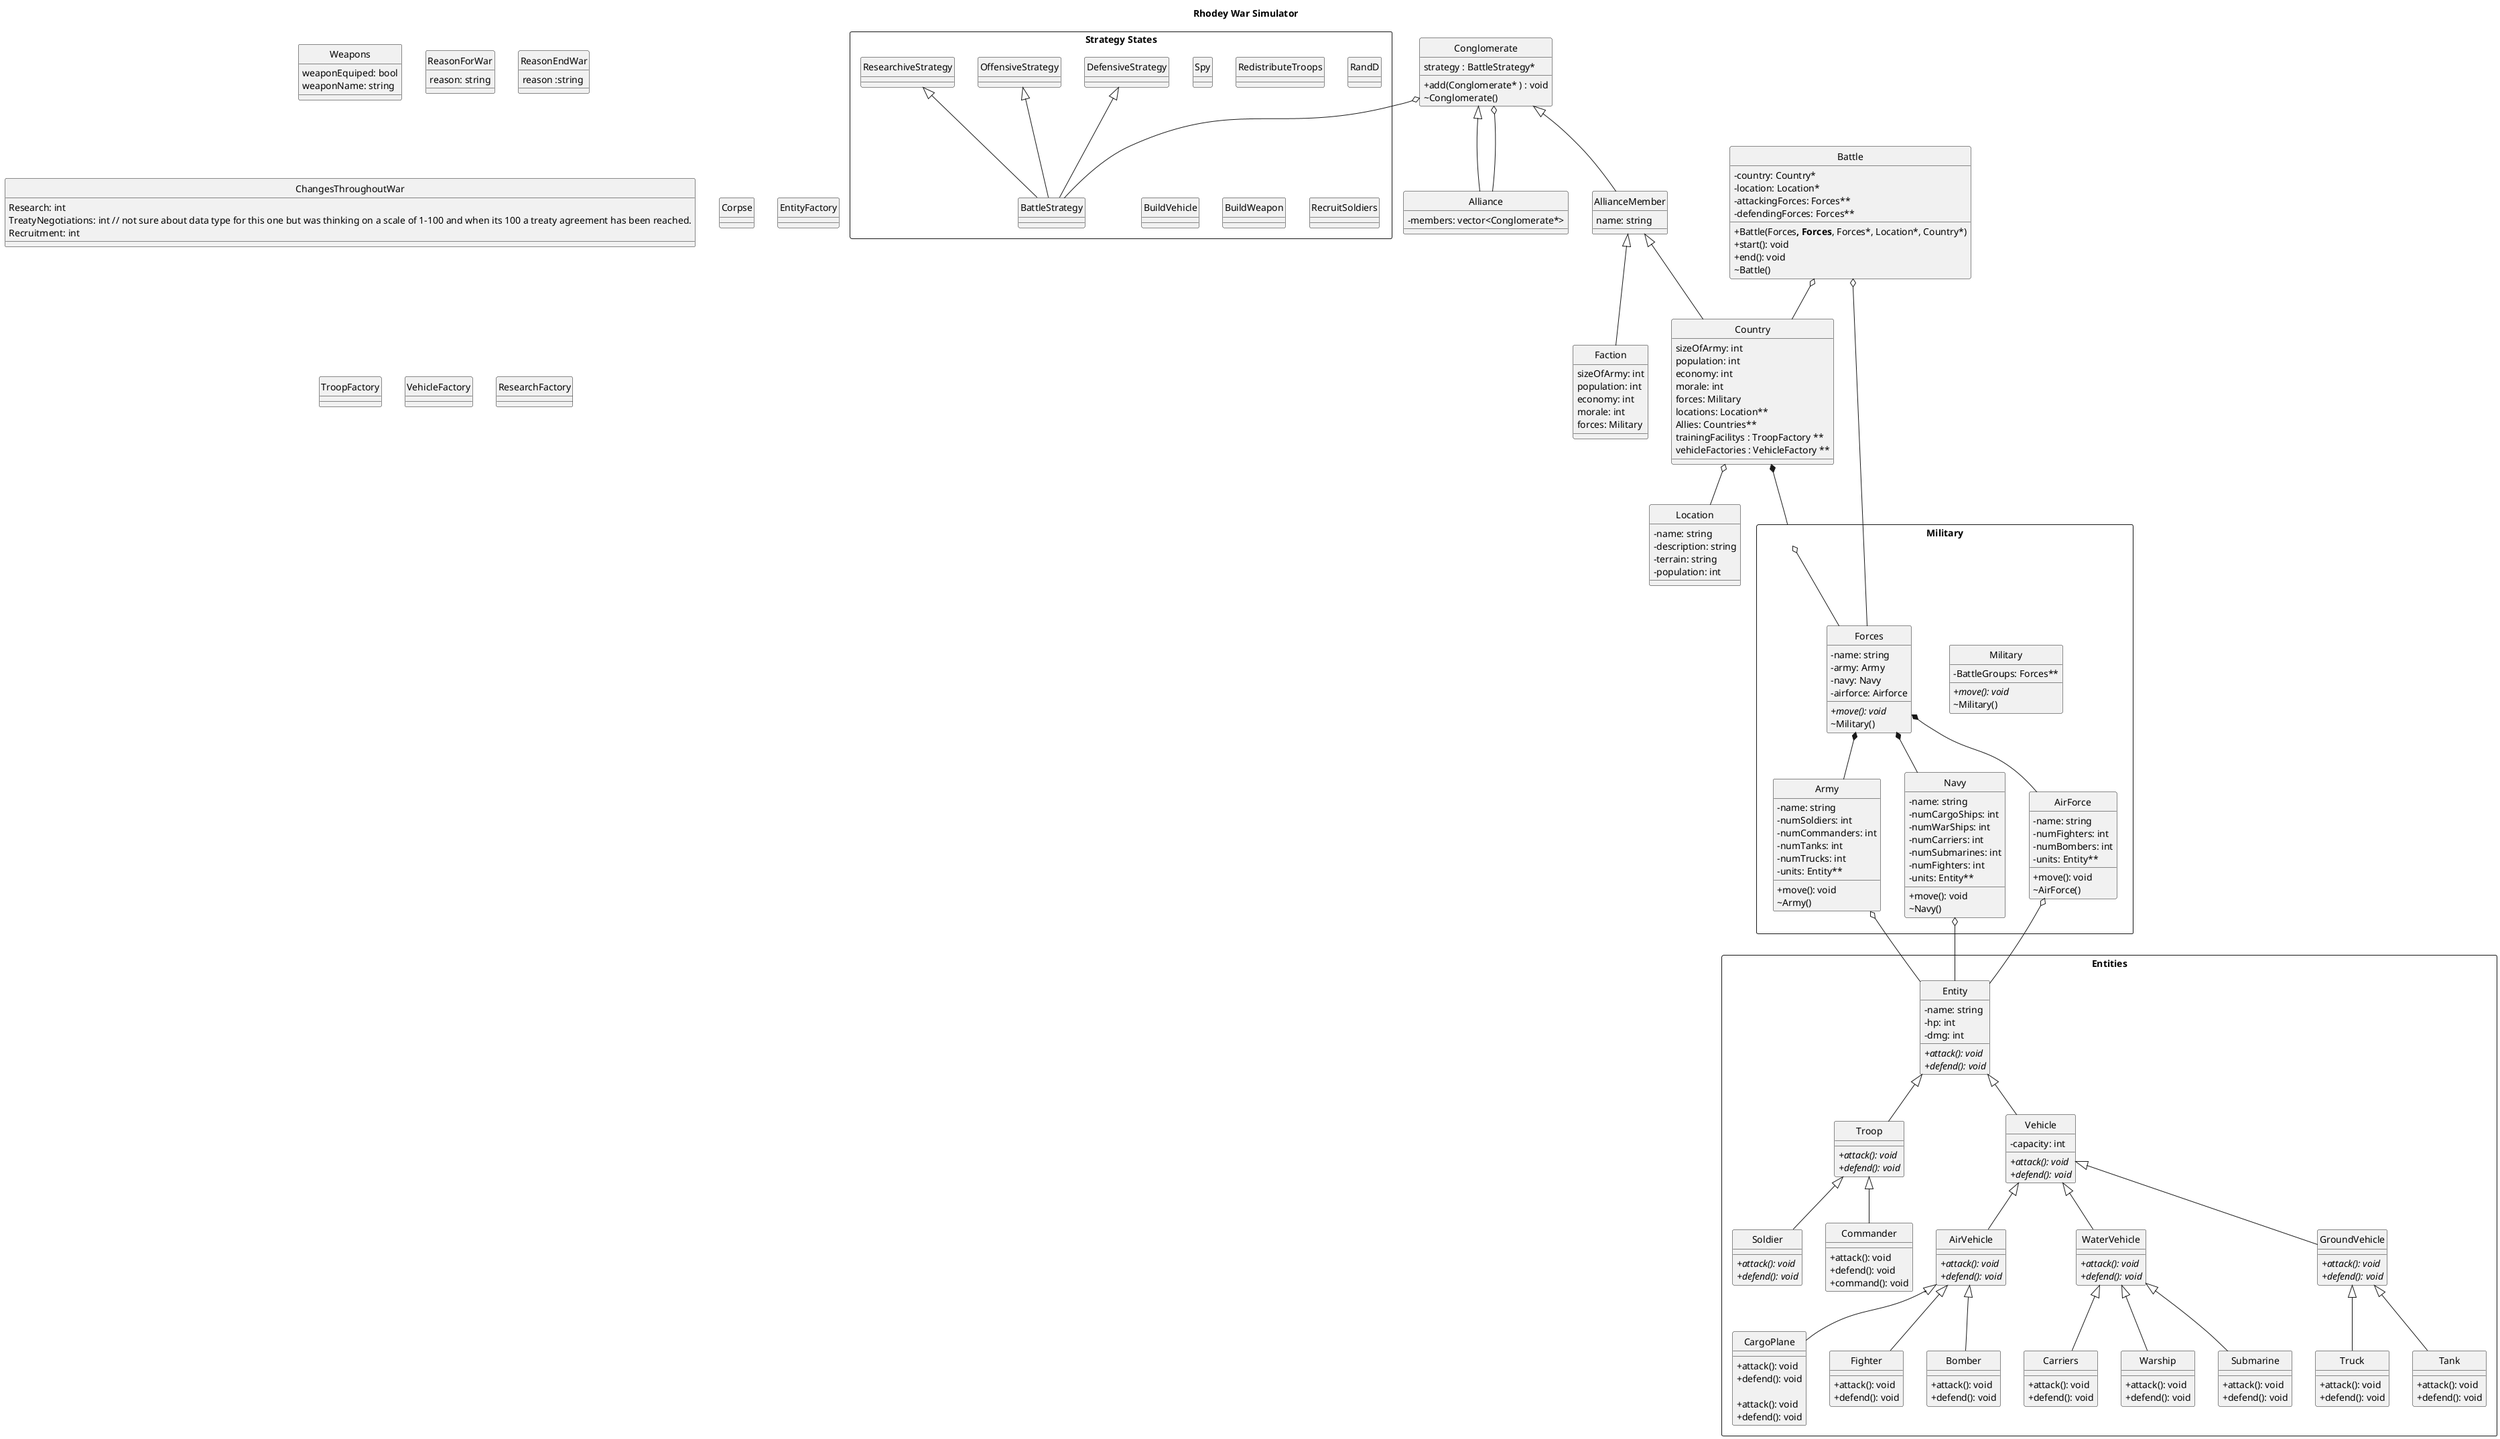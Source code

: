 !include <font-awesome/common>
@startuml
skinparam classAttributeIconSize 0
title Rhodey War Simulator
hide circle

' ===== CLASSES =====
class Conglomerate {
    strategy : BattleStrategy*
    + add(Conglomerate* ) : void
    ~Conglomerate()
}
class Alliance{
    - members: vector<Conglomerate*>

}

class AllianceMember {
    name: string
    

}

class Weapons {
    weaponEquiped: bool
    weaponName: string
}

class ReasonForWar {
    reason: string

}
class ReasonEndWar {
    reason :string
}
class ChangesThroughoutWar {
    Research: int
    TreatyNegotiations: int // not sure about data type for this one but was thinking on a scale of 1-100 and when its 100 a treaty agreement has been reached.
    Recruitment: int
}




rectangle Military{
    class Military{
        - BattleGroups: Forces**
        {abstract} + move(): void
        ~Military()
    }

    class Forces{
        - name: string
        - army: Army
        - navy: Navy
        - airforce: Airforce
        {abstract} + move(): void
        ~Military()
    }

    class Army{
        - name: string
        - numSoldiers: int
        - numCommanders: int
        - numTanks: int
        - numTrucks: int
        - units: Entity**
        + move(): void
        ~Army()
    }

    class Navy{
        - name: string
        - numCargoShips: int
        - numWarShips: int
        - numCarriers: int
        - numSubmarines: int
        - numFighters: int
        - units: Entity**
        + move(): void
        ~Navy()
    }

    class AirForce{
        - name: string
        - numFighters: int
        - numBombers: int
        - units: Entity**
        + move(): void
        ~AirForce()
    }
}


class Corpse

class EntityFactory
class TroopFactory
class VehicleFactory
class ResearchFactory

class Faction{
    sizeOfArmy: int
    population: int
    economy: int
    morale: int
    forces: Military
}

class Country{
    sizeOfArmy: int
    population: int
    economy: int
    morale: int
    forces: Military
    locations: Location**
    Allies: Countries**
    trainingFacilitys : TroopFactory **
    vehicleFactories : VehicleFactory **
}

class Location{
    - name: string
    - description: string
    - terrain: string
    - population: int

}

class Battle{
    - country: Country*
    - location: Location*
    - attackingForces: Forces**
    - defendingForces: Forces**
    + Battle(Forces**, Forces**, Forces*, Location*, Country*)
    + start(): void
    + end(): void
    ~Battle()
}




' == Entities == '
rectangle "Entities" {
    

    class Entity{
        - name: string
        - hp: int
        - dmg: int
        {abstract} + attack(): void
        {abstract} + defend(): void


    }



    class Troop{
        {abstract} + attack(): void
        {abstract} + defend(): void

    }

    class Vehicle{
        - capacity: int
        {abstract} + attack(): void
        {abstract} + defend(): void
    }

    class GroundVehicle{
        {abstract} + attack(): void
        {abstract} + defend(): void
    }

    class Truck{
        + attack(): void
        + defend(): void
    }

    class Tank{
        + attack(): void
        + defend(): void
    }

    class AirVehicle{
        {abstract} + attack(): void
        {abstract} + defend(): void
    }

    class Fighter{
        + attack(): void
        + defend(): void
    }

    class Bomber{
        + attack(): void
        + defend(): void
    }

    class CargoPlane{

        + attack(): void
        + defend(): void
    }

    class WaterVehicle{

        {abstract} + attack(): void
        {abstract} + defend(): void
    }

    class CargoPlane{

        + attack(): void
        + defend(): void
    }

    class Warship{

        + attack(): void
        + defend(): void
    }

    class Submarine{

        + attack(): void
        + defend(): void
    }

    class Carriers{

        + attack(): void
        + defend(): void
    }

    class Soldier{

        {abstract} + attack(): void
        {abstract} + defend(): void
    }

    class Commander{
        + attack(): void
        + defend(): void
        + command(): void
    }
}

' Different strategy states'
rectangle "Strategy States" {
    class BattleStrategy
    class DefensiveStrategy
    class OffensiveStrategy
    class ResearchiveStrategy
    class Spy
    class RedistributeTroops
    class RandD
    class BuildVehicle
    class BuildWeapon
    class RecruitSoldiers
}

' ===== RELATIONSHIPS =====
Entity <|-- Troop
Entity <|-- Vehicle
Troop <|-- Soldier
Troop <|-- Commander
Vehicle <|-- GroundVehicle
Vehicle <|-- AirVehicle
Vehicle <|-- WaterVehicle
GroundVehicle <|-- Truck
GroundVehicle <|-- Tank
AirVehicle <|-- Fighter
AirVehicle <|-- Bomber
AirVehicle <|-- CargoPlane
WaterVehicle <|-- Warship
WaterVehicle <|-- Carriers
WaterVehicle <|-- Submarine

Forces *-- Army
Forces *-- Navy
Forces *-- AirForce

Military o-- Forces

Army o-- Entity
Navy o-- Entity
AirForce o-- Entity

Country o-- Location
Country *-- Military

Battle o-- Country
Battle o-- Forces

AllianceMember <|-- Country
AllianceMember <|-- Faction
Conglomerate <|-- Alliance
Conglomerate <|-- AllianceMember
Conglomerate o-- Alliance
Conglomerate o-- BattleStrategy
DefensiveStrategy <|-- BattleStrategy
OffensiveStrategy <|-- BattleStrategy
ResearchiveStrategy <|-- BattleStrategy

@enduml
